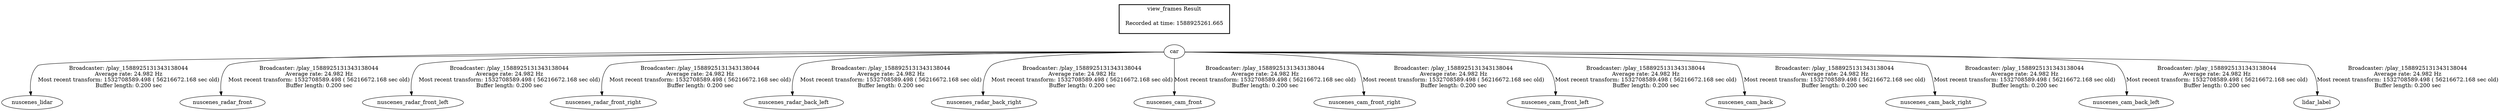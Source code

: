 digraph G {
"car" -> "nuscenes_lidar"[label="Broadcaster: /play_1588925131343138044\nAverage rate: 24.982 Hz\nMost recent transform: 1532708589.498 ( 56216672.168 sec old)\nBuffer length: 0.200 sec\n"];
"car" -> "nuscenes_radar_front"[label="Broadcaster: /play_1588925131343138044\nAverage rate: 24.982 Hz\nMost recent transform: 1532708589.498 ( 56216672.168 sec old)\nBuffer length: 0.200 sec\n"];
"car" -> "nuscenes_radar_front_left"[label="Broadcaster: /play_1588925131343138044\nAverage rate: 24.982 Hz\nMost recent transform: 1532708589.498 ( 56216672.168 sec old)\nBuffer length: 0.200 sec\n"];
"car" -> "nuscenes_radar_front_right"[label="Broadcaster: /play_1588925131343138044\nAverage rate: 24.982 Hz\nMost recent transform: 1532708589.498 ( 56216672.168 sec old)\nBuffer length: 0.200 sec\n"];
"car" -> "nuscenes_radar_back_left"[label="Broadcaster: /play_1588925131343138044\nAverage rate: 24.982 Hz\nMost recent transform: 1532708589.498 ( 56216672.168 sec old)\nBuffer length: 0.200 sec\n"];
"car" -> "nuscenes_radar_back_right"[label="Broadcaster: /play_1588925131343138044\nAverage rate: 24.982 Hz\nMost recent transform: 1532708589.498 ( 56216672.168 sec old)\nBuffer length: 0.200 sec\n"];
"car" -> "nuscenes_cam_front"[label="Broadcaster: /play_1588925131343138044\nAverage rate: 24.982 Hz\nMost recent transform: 1532708589.498 ( 56216672.168 sec old)\nBuffer length: 0.200 sec\n"];
"car" -> "nuscenes_cam_front_right"[label="Broadcaster: /play_1588925131343138044\nAverage rate: 24.982 Hz\nMost recent transform: 1532708589.498 ( 56216672.168 sec old)\nBuffer length: 0.200 sec\n"];
"car" -> "nuscenes_cam_front_left"[label="Broadcaster: /play_1588925131343138044\nAverage rate: 24.982 Hz\nMost recent transform: 1532708589.498 ( 56216672.168 sec old)\nBuffer length: 0.200 sec\n"];
"car" -> "nuscenes_cam_back"[label="Broadcaster: /play_1588925131343138044\nAverage rate: 24.982 Hz\nMost recent transform: 1532708589.498 ( 56216672.168 sec old)\nBuffer length: 0.200 sec\n"];
"car" -> "nuscenes_cam_back_right"[label="Broadcaster: /play_1588925131343138044\nAverage rate: 24.982 Hz\nMost recent transform: 1532708589.498 ( 56216672.168 sec old)\nBuffer length: 0.200 sec\n"];
"car" -> "nuscenes_cam_back_left"[label="Broadcaster: /play_1588925131343138044\nAverage rate: 24.982 Hz\nMost recent transform: 1532708589.498 ( 56216672.168 sec old)\nBuffer length: 0.200 sec\n"];
"car" -> "lidar_label"[label="Broadcaster: /play_1588925131343138044\nAverage rate: 24.982 Hz\nMost recent transform: 1532708589.498 ( 56216672.168 sec old)\nBuffer length: 0.200 sec\n"];
edge [style=invis];
 subgraph cluster_legend { style=bold; color=black; label ="view_frames Result";
"Recorded at time: 1588925261.665"[ shape=plaintext ] ;
 }->"car";
}